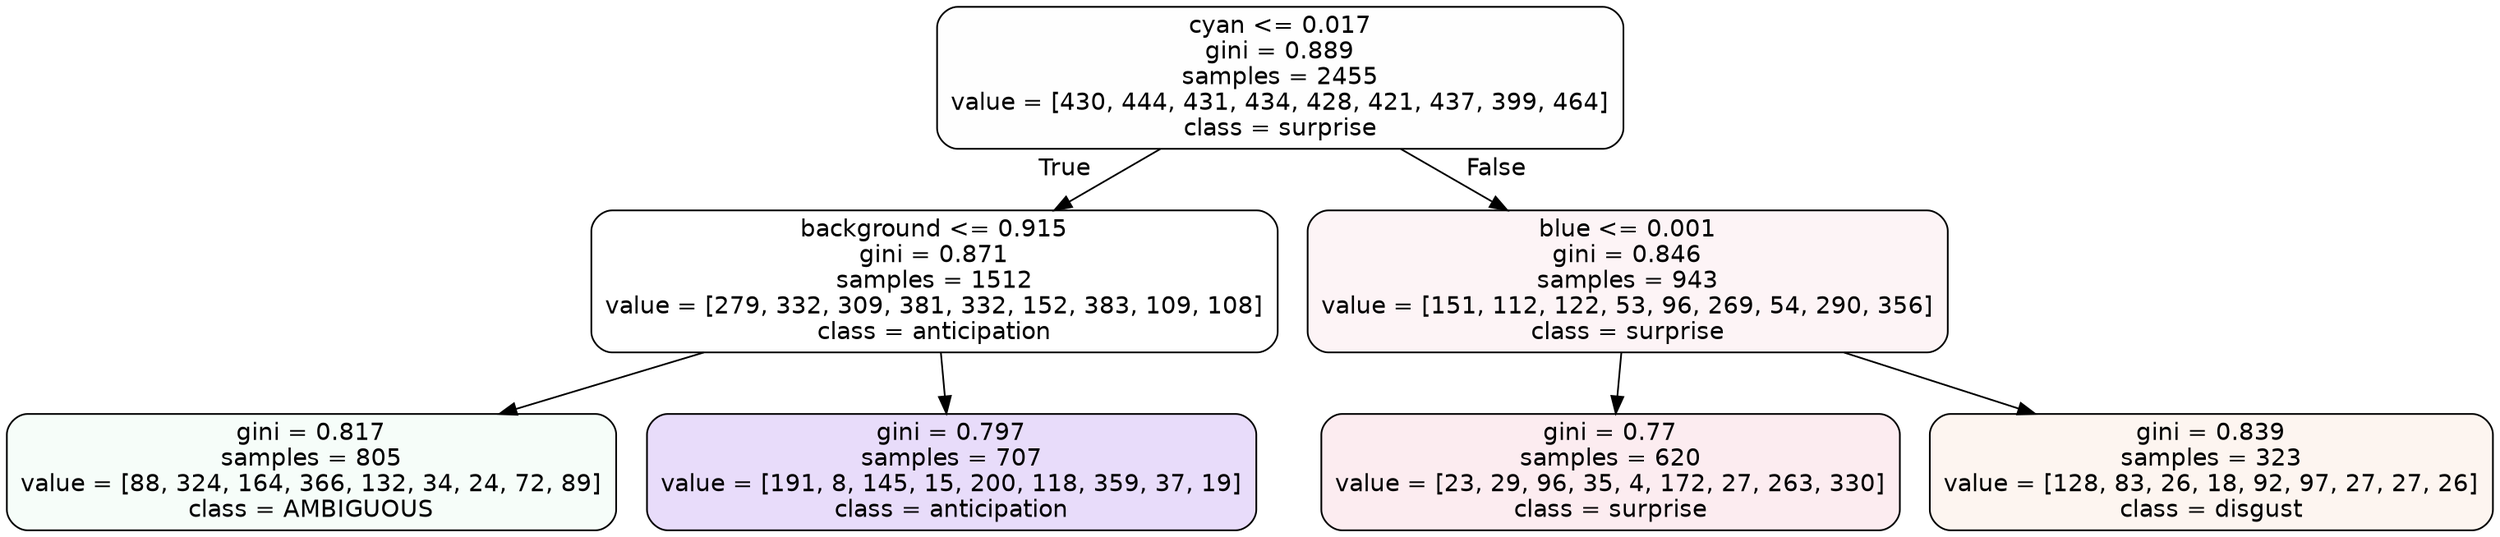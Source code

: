 digraph Tree {
node [shape=box, style="filled, rounded", color="black", fontname=helvetica] ;
edge [fontname=helvetica] ;
0 [label="cyan <= 0.017\ngini = 0.889\nsamples = 2455\nvalue = [430, 444, 431, 434, 428, 421, 437, 399, 464]\nclass = surprise", fillcolor="#e5396401"] ;
1 [label="background <= 0.915\ngini = 0.871\nsamples = 1512\nvalue = [279, 332, 309, 381, 332, 152, 383, 109, 108]\nclass = anticipation", fillcolor="#8139e500"] ;
0 -> 1 [labeldistance=2.5, labelangle=45, headlabel="True"] ;
2 [label="gini = 0.817\nsamples = 805\nvalue = [88, 324, 164, 366, 132, 34, 24, 72, 89]\nclass = AMBIGUOUS", fillcolor="#39e5810b"] ;
1 -> 2 ;
3 [label="gini = 0.797\nsamples = 707\nvalue = [191, 8, 145, 15, 200, 118, 359, 37, 19]\nclass = anticipation", fillcolor="#8139e52d"] ;
1 -> 3 ;
4 [label="blue <= 0.001\ngini = 0.846\nsamples = 943\nvalue = [151, 112, 122, 53, 96, 269, 54, 290, 356]\nclass = surprise", fillcolor="#e539640e"] ;
0 -> 4 [labeldistance=2.5, labelangle=-45, headlabel="False"] ;
5 [label="gini = 0.77\nsamples = 620\nvalue = [23, 29, 96, 35, 4, 172, 27, 263, 330]\nclass = surprise", fillcolor="#e5396418"] ;
4 -> 5 ;
6 [label="gini = 0.839\nsamples = 323\nvalue = [128, 83, 26, 18, 92, 97, 27, 27, 26]\nclass = disgust", fillcolor="#e5813913"] ;
4 -> 6 ;
}